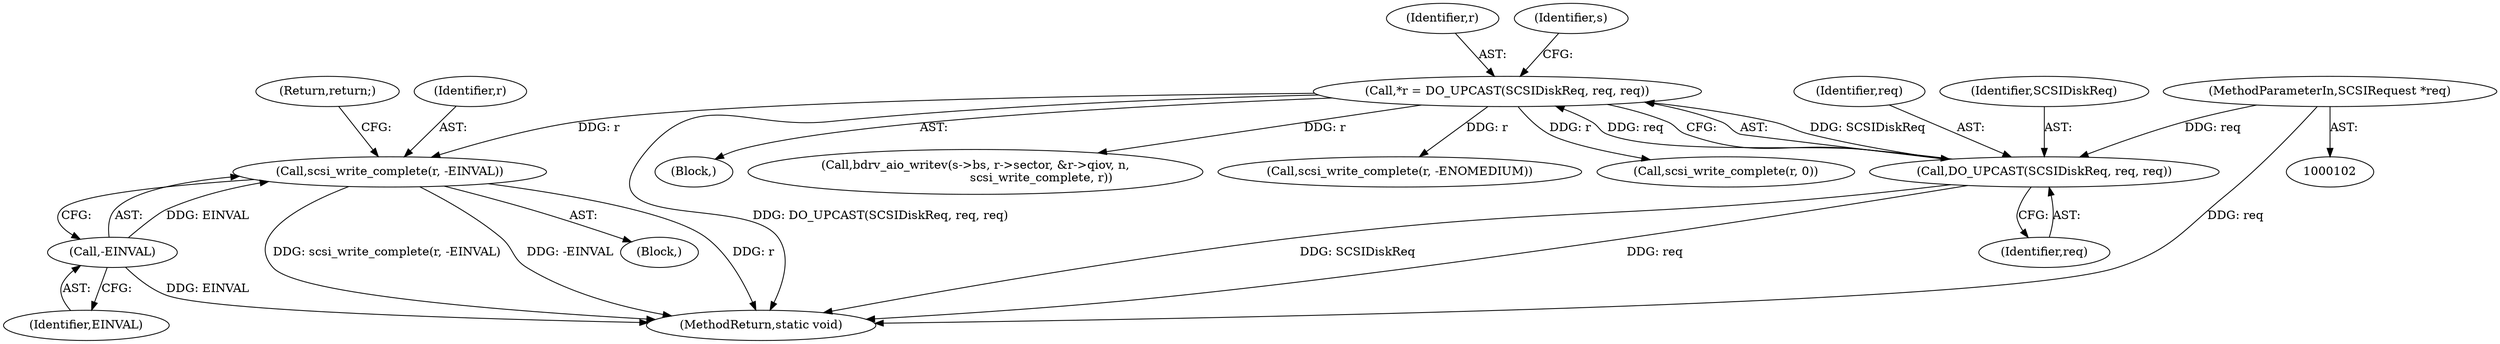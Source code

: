 digraph "0_qemu_103b40f51e4012b3b0ad20f615562a1806d7f49a_2@API" {
"1000145" [label="(Call,scsi_write_complete(r, -EINVAL))"];
"1000106" [label="(Call,*r = DO_UPCAST(SCSIDiskReq, req, req))"];
"1000108" [label="(Call,DO_UPCAST(SCSIDiskReq, req, req))"];
"1000103" [label="(MethodParameterIn,SCSIRequest *req)"];
"1000147" [label="(Call,-EINVAL)"];
"1000108" [label="(Call,DO_UPCAST(SCSIDiskReq, req, req))"];
"1000231" [label="(MethodReturn,static void)"];
"1000104" [label="(Block,)"];
"1000111" [label="(Identifier,req)"];
"1000110" [label="(Identifier,req)"];
"1000199" [label="(Call,bdrv_aio_writev(s->bs, r->sector, &r->qiov, n,\n                                   scsi_write_complete, r))"];
"1000148" [label="(Identifier,EINVAL)"];
"1000147" [label="(Call,-EINVAL)"];
"1000145" [label="(Call,scsi_write_complete(r, -EINVAL))"];
"1000106" [label="(Call,*r = DO_UPCAST(SCSIDiskReq, req, req))"];
"1000167" [label="(Call,scsi_write_complete(r, -ENOMEDIUM))"];
"1000142" [label="(Block,)"];
"1000107" [label="(Identifier,r)"];
"1000109" [label="(Identifier,SCSIDiskReq)"];
"1000149" [label="(Return,return;)"];
"1000114" [label="(Identifier,s)"];
"1000146" [label="(Identifier,r)"];
"1000228" [label="(Call,scsi_write_complete(r, 0))"];
"1000103" [label="(MethodParameterIn,SCSIRequest *req)"];
"1000145" -> "1000142"  [label="AST: "];
"1000145" -> "1000147"  [label="CFG: "];
"1000146" -> "1000145"  [label="AST: "];
"1000147" -> "1000145"  [label="AST: "];
"1000149" -> "1000145"  [label="CFG: "];
"1000145" -> "1000231"  [label="DDG: r"];
"1000145" -> "1000231"  [label="DDG: scsi_write_complete(r, -EINVAL)"];
"1000145" -> "1000231"  [label="DDG: -EINVAL"];
"1000106" -> "1000145"  [label="DDG: r"];
"1000147" -> "1000145"  [label="DDG: EINVAL"];
"1000106" -> "1000104"  [label="AST: "];
"1000106" -> "1000108"  [label="CFG: "];
"1000107" -> "1000106"  [label="AST: "];
"1000108" -> "1000106"  [label="AST: "];
"1000114" -> "1000106"  [label="CFG: "];
"1000106" -> "1000231"  [label="DDG: DO_UPCAST(SCSIDiskReq, req, req)"];
"1000108" -> "1000106"  [label="DDG: SCSIDiskReq"];
"1000108" -> "1000106"  [label="DDG: req"];
"1000106" -> "1000167"  [label="DDG: r"];
"1000106" -> "1000199"  [label="DDG: r"];
"1000106" -> "1000228"  [label="DDG: r"];
"1000108" -> "1000111"  [label="CFG: "];
"1000109" -> "1000108"  [label="AST: "];
"1000110" -> "1000108"  [label="AST: "];
"1000111" -> "1000108"  [label="AST: "];
"1000108" -> "1000231"  [label="DDG: req"];
"1000108" -> "1000231"  [label="DDG: SCSIDiskReq"];
"1000103" -> "1000108"  [label="DDG: req"];
"1000103" -> "1000102"  [label="AST: "];
"1000103" -> "1000231"  [label="DDG: req"];
"1000147" -> "1000148"  [label="CFG: "];
"1000148" -> "1000147"  [label="AST: "];
"1000147" -> "1000231"  [label="DDG: EINVAL"];
}
